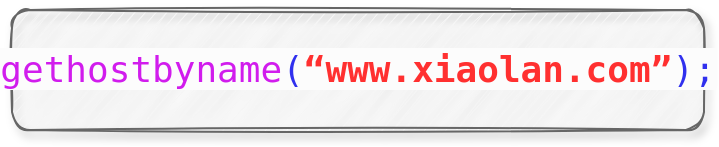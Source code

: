 <mxfile version="13.5.9" type="device"><diagram id="pE9jhiTpc_m-FH8pAmDM" name="第 1 页"><mxGraphModel dx="1422" dy="713" grid="1" gridSize="10" guides="1" tooltips="1" connect="1" arrows="1" fold="1" page="1" pageScale="1" pageWidth="827" pageHeight="1169" math="0" shadow="0"><root><mxCell id="0"/><mxCell id="1" parent="0"/><mxCell id="fPUoyk6tQxrgowrlQfvn-1" value="&lt;font style=&quot;font-size: 18px&quot;&gt;&lt;span class=&quot;sh_function&quot; style=&quot;color: rgb(209 , 28 , 237) ; font-family: monospace ; text-align: left ; background-color: rgb(252 , 252 , 252)&quot;&gt;gethostbyname&lt;/span&gt;&lt;span class=&quot;sh_symbol&quot; style=&quot;color: rgb(48 , 48 , 238) ; font-family: monospace ; text-align: left ; background-color: rgb(252 , 252 , 252)&quot;&gt;(&lt;/span&gt;&lt;span class=&quot;sh_symbol&quot; style=&quot;font-family: monospace ; text-align: left ; background-color: rgb(252 , 252 , 252)&quot;&gt;&lt;font color=&quot;#ff3030&quot;&gt;&lt;b&gt;“www.xiaolan.com”&lt;/b&gt;&lt;/font&gt;&lt;/span&gt;&lt;span class=&quot;sh_symbol&quot; style=&quot;color: rgb(48 , 48 , 238) ; font-family: monospace ; text-align: left ; background-color: rgb(252 , 252 , 252)&quot;&gt;);&lt;/span&gt;&lt;/font&gt;" style="rounded=1;whiteSpace=wrap;html=1;fillColor=#f5f5f5;strokeColor=#666666;fontColor=#333333;shadow=1;sketch=1;" vertex="1" parent="1"><mxGeometry x="294" y="230" width="346" height="60" as="geometry"/></mxCell></root></mxGraphModel></diagram></mxfile>